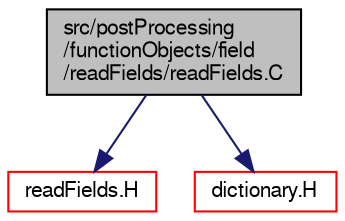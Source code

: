 digraph "src/postProcessing/functionObjects/field/readFields/readFields.C"
{
  bgcolor="transparent";
  edge [fontname="FreeSans",fontsize="10",labelfontname="FreeSans",labelfontsize="10"];
  node [fontname="FreeSans",fontsize="10",shape=record];
  Node0 [label="src/postProcessing\l/functionObjects/field\l/readFields/readFields.C",height=0.2,width=0.4,color="black", fillcolor="grey75", style="filled", fontcolor="black"];
  Node0 -> Node1 [color="midnightblue",fontsize="10",style="solid",fontname="FreeSans"];
  Node1 [label="readFields.H",height=0.2,width=0.4,color="red",URL="$a39608.html"];
  Node0 -> Node258 [color="midnightblue",fontsize="10",style="solid",fontname="FreeSans"];
  Node258 [label="dictionary.H",height=0.2,width=0.4,color="red",URL="$a08804.html"];
}
